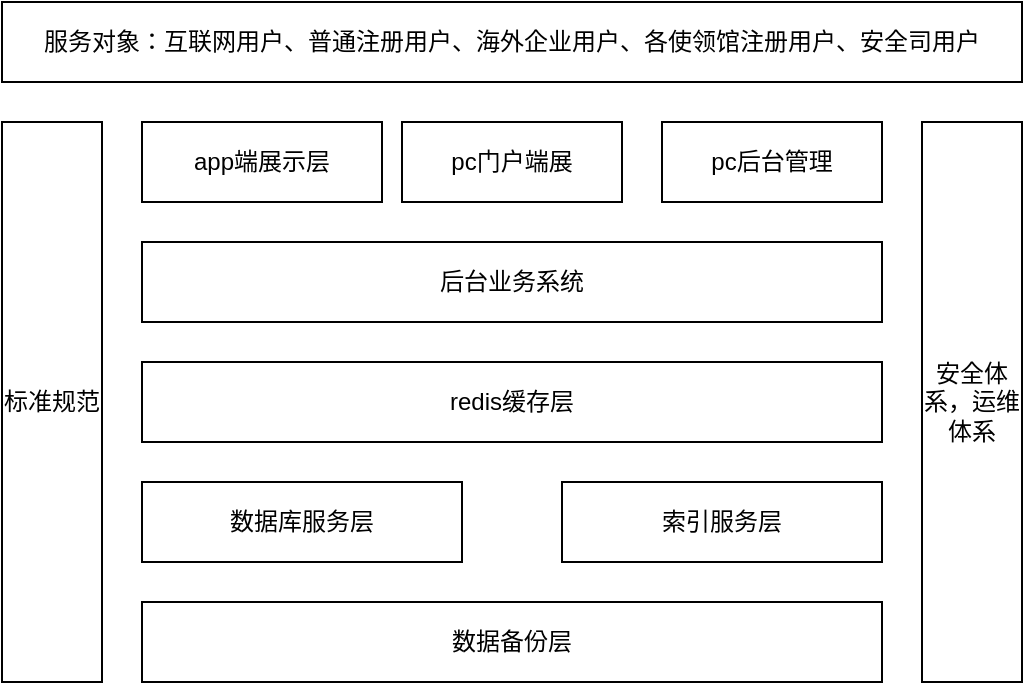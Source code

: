 <mxfile version="15.5.8" type="github">
  <diagram id="WuLPHoG9mqRHDJPUA3OA" name="第 1 页">
    <mxGraphModel dx="706" dy="544" grid="1" gridSize="10" guides="1" tooltips="1" connect="1" arrows="1" fold="1" page="1" pageScale="1" pageWidth="827" pageHeight="1169" math="0" shadow="0">
      <root>
        <mxCell id="0" />
        <mxCell id="1" parent="0" />
        <mxCell id="TMO7bS7y123iJ321jEIr-1" value="服务对象：互联网用户、普通注册用户、海外企业用户、各使领馆注册用户、安全司用户" style="rounded=0;whiteSpace=wrap;html=1;" vertex="1" parent="1">
          <mxGeometry x="140" y="160" width="510" height="40" as="geometry" />
        </mxCell>
        <mxCell id="TMO7bS7y123iJ321jEIr-2" value="标准规范" style="rounded=0;whiteSpace=wrap;html=1;" vertex="1" parent="1">
          <mxGeometry x="140" y="220" width="50" height="280" as="geometry" />
        </mxCell>
        <mxCell id="TMO7bS7y123iJ321jEIr-6" value="app端展示层" style="rounded=0;whiteSpace=wrap;html=1;" vertex="1" parent="1">
          <mxGeometry x="210" y="220" width="120" height="40" as="geometry" />
        </mxCell>
        <mxCell id="TMO7bS7y123iJ321jEIr-7" value="pc门户端展" style="rounded=0;whiteSpace=wrap;html=1;" vertex="1" parent="1">
          <mxGeometry x="340" y="220" width="110" height="40" as="geometry" />
        </mxCell>
        <mxCell id="TMO7bS7y123iJ321jEIr-8" value="pc后台管理" style="rounded=0;whiteSpace=wrap;html=1;" vertex="1" parent="1">
          <mxGeometry x="470" y="220" width="110" height="40" as="geometry" />
        </mxCell>
        <mxCell id="TMO7bS7y123iJ321jEIr-9" value="后台业务系统" style="rounded=0;whiteSpace=wrap;html=1;" vertex="1" parent="1">
          <mxGeometry x="210" y="280" width="370" height="40" as="geometry" />
        </mxCell>
        <mxCell id="TMO7bS7y123iJ321jEIr-10" value="redis缓存层" style="rounded=0;whiteSpace=wrap;html=1;" vertex="1" parent="1">
          <mxGeometry x="210" y="340" width="370" height="40" as="geometry" />
        </mxCell>
        <mxCell id="TMO7bS7y123iJ321jEIr-11" value="数据库服务层" style="rounded=0;whiteSpace=wrap;html=1;" vertex="1" parent="1">
          <mxGeometry x="210" y="400" width="160" height="40" as="geometry" />
        </mxCell>
        <mxCell id="TMO7bS7y123iJ321jEIr-12" value="索引服务层" style="rounded=0;whiteSpace=wrap;html=1;" vertex="1" parent="1">
          <mxGeometry x="420" y="400" width="160" height="40" as="geometry" />
        </mxCell>
        <mxCell id="TMO7bS7y123iJ321jEIr-13" value="数据备份层" style="rounded=0;whiteSpace=wrap;html=1;" vertex="1" parent="1">
          <mxGeometry x="210" y="460" width="370" height="40" as="geometry" />
        </mxCell>
        <mxCell id="TMO7bS7y123iJ321jEIr-14" value="安全体系，运维体系" style="rounded=0;whiteSpace=wrap;html=1;" vertex="1" parent="1">
          <mxGeometry x="600" y="220" width="50" height="280" as="geometry" />
        </mxCell>
      </root>
    </mxGraphModel>
  </diagram>
</mxfile>
